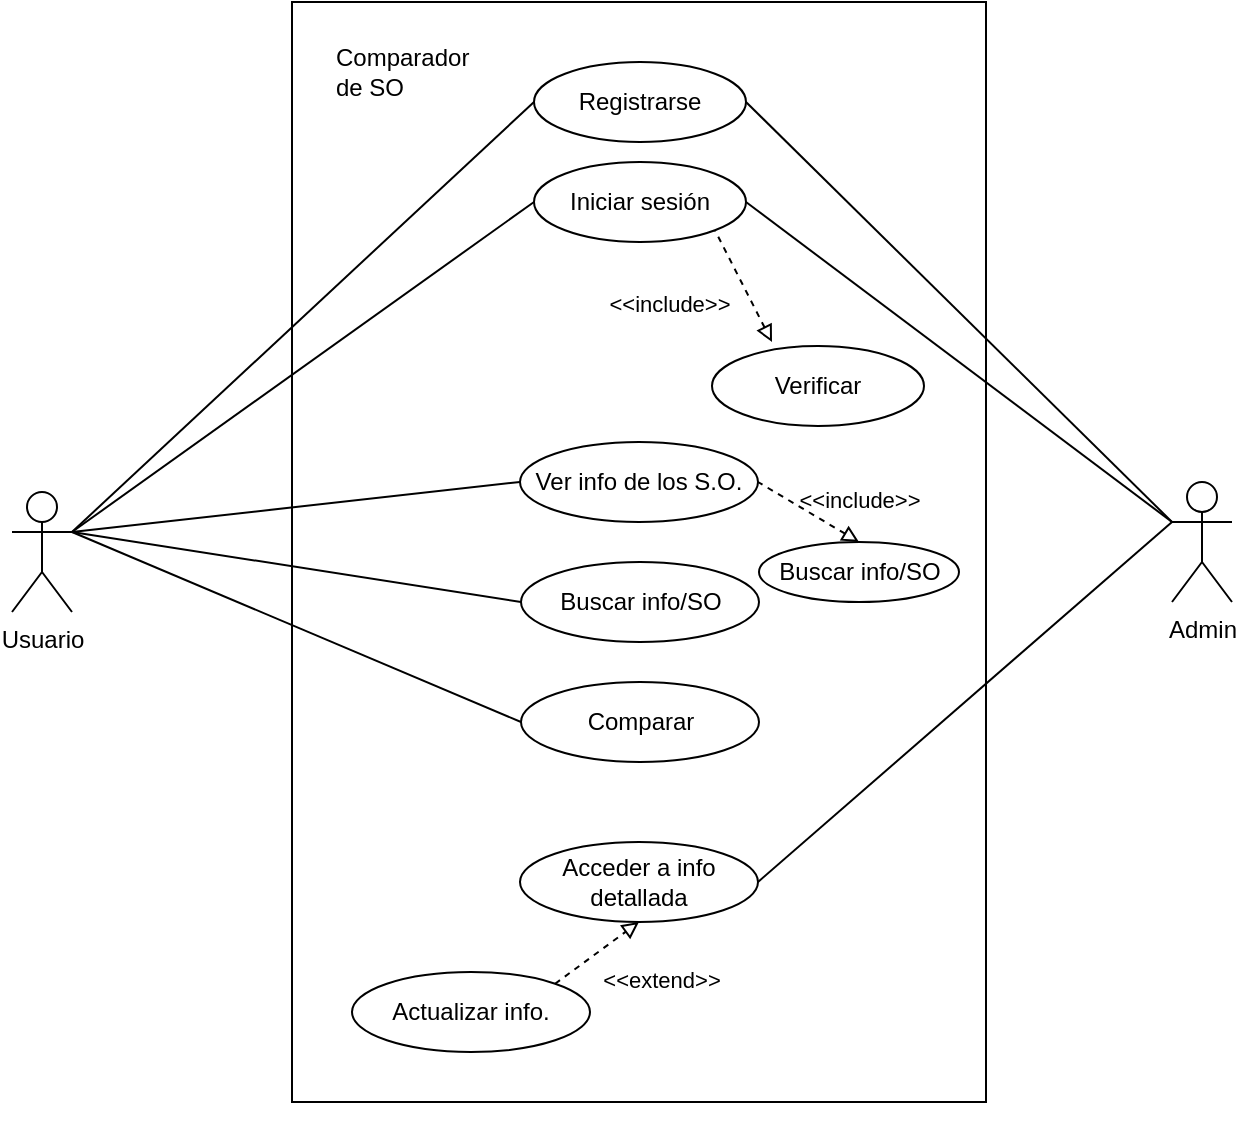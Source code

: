 <mxfile version="22.1.2" type="device">
  <diagram name="Página-1" id="Rm_gIMq0XX8-EzuN8y96">
    <mxGraphModel dx="1235" dy="731" grid="1" gridSize="10" guides="1" tooltips="1" connect="1" arrows="1" fold="1" page="1" pageScale="1" pageWidth="827" pageHeight="1169" math="0" shadow="0">
      <root>
        <mxCell id="0" />
        <mxCell id="1" parent="0" />
        <mxCell id="66sHnDau7XkFDi_1fmPg-25" value="" style="rounded=0;whiteSpace=wrap;html=1;" vertex="1" parent="1">
          <mxGeometry x="240" y="80" width="347" height="550" as="geometry" />
        </mxCell>
        <mxCell id="66sHnDau7XkFDi_1fmPg-2" value="Usuario" style="shape=umlActor;verticalLabelPosition=bottom;verticalAlign=top;html=1;outlineConnect=0;" vertex="1" parent="1">
          <mxGeometry x="100" y="325" width="30" height="60" as="geometry" />
        </mxCell>
        <mxCell id="66sHnDau7XkFDi_1fmPg-3" value="Admin" style="shape=umlActor;verticalLabelPosition=bottom;verticalAlign=top;html=1;outlineConnect=0;" vertex="1" parent="1">
          <mxGeometry x="680" y="320" width="30" height="60" as="geometry" />
        </mxCell>
        <mxCell id="66sHnDau7XkFDi_1fmPg-5" value="Registrarse" style="ellipse;whiteSpace=wrap;html=1;" vertex="1" parent="1">
          <mxGeometry x="361" y="110" width="106" height="40" as="geometry" />
        </mxCell>
        <mxCell id="66sHnDau7XkFDi_1fmPg-6" value="Iniciar sesión" style="ellipse;whiteSpace=wrap;html=1;" vertex="1" parent="1">
          <mxGeometry x="361" y="160" width="106" height="40" as="geometry" />
        </mxCell>
        <mxCell id="66sHnDau7XkFDi_1fmPg-7" value="Verificar" style="ellipse;whiteSpace=wrap;html=1;" vertex="1" parent="1">
          <mxGeometry x="450" y="252" width="106" height="40" as="geometry" />
        </mxCell>
        <mxCell id="66sHnDau7XkFDi_1fmPg-8" value="" style="endArrow=none;html=1;rounded=0;exitX=0;exitY=0.5;exitDx=0;exitDy=0;entryX=1;entryY=0.333;entryDx=0;entryDy=0;entryPerimeter=0;" edge="1" parent="1" source="66sHnDau7XkFDi_1fmPg-5" target="66sHnDau7XkFDi_1fmPg-2">
          <mxGeometry width="50" height="50" relative="1" as="geometry">
            <mxPoint x="460" y="350" as="sourcePoint" />
            <mxPoint x="510" y="300" as="targetPoint" />
          </mxGeometry>
        </mxCell>
        <mxCell id="66sHnDau7XkFDi_1fmPg-9" value="Comparador de SO" style="text;html=1;strokeColor=none;fillColor=none;align=left;verticalAlign=middle;whiteSpace=wrap;rounded=0;" vertex="1" parent="1">
          <mxGeometry x="260" y="100" width="60" height="30" as="geometry" />
        </mxCell>
        <mxCell id="66sHnDau7XkFDi_1fmPg-11" value="" style="endArrow=none;html=1;rounded=0;entryX=1;entryY=0.5;entryDx=0;entryDy=0;exitX=0;exitY=0.333;exitDx=0;exitDy=0;exitPerimeter=0;" edge="1" parent="1" source="66sHnDau7XkFDi_1fmPg-3" target="66sHnDau7XkFDi_1fmPg-5">
          <mxGeometry width="50" height="50" relative="1" as="geometry">
            <mxPoint x="460" y="350" as="sourcePoint" />
            <mxPoint x="510" y="300" as="targetPoint" />
          </mxGeometry>
        </mxCell>
        <mxCell id="66sHnDau7XkFDi_1fmPg-12" value="" style="endArrow=none;html=1;rounded=0;exitX=1;exitY=0.333;exitDx=0;exitDy=0;exitPerimeter=0;entryX=0;entryY=0.5;entryDx=0;entryDy=0;" edge="1" parent="1" source="66sHnDau7XkFDi_1fmPg-2" target="66sHnDau7XkFDi_1fmPg-6">
          <mxGeometry width="50" height="50" relative="1" as="geometry">
            <mxPoint x="190" y="280" as="sourcePoint" />
            <mxPoint x="240" y="230" as="targetPoint" />
          </mxGeometry>
        </mxCell>
        <mxCell id="66sHnDau7XkFDi_1fmPg-13" value="" style="endArrow=none;html=1;rounded=0;entryX=1;entryY=0.5;entryDx=0;entryDy=0;exitX=0;exitY=0.333;exitDx=0;exitDy=0;exitPerimeter=0;" edge="1" parent="1" source="66sHnDau7XkFDi_1fmPg-3" target="66sHnDau7XkFDi_1fmPg-6">
          <mxGeometry width="50" height="50" relative="1" as="geometry">
            <mxPoint x="660" y="240" as="sourcePoint" />
            <mxPoint x="710" y="190" as="targetPoint" />
          </mxGeometry>
        </mxCell>
        <mxCell id="66sHnDau7XkFDi_1fmPg-14" value="" style="endArrow=none;dashed=1;html=1;rounded=0;entryX=1;entryY=1;entryDx=0;entryDy=0;endFill=0;startArrow=block;startFill=0;" edge="1" parent="1" target="66sHnDau7XkFDi_1fmPg-6">
          <mxGeometry width="50" height="50" relative="1" as="geometry">
            <mxPoint x="480" y="250" as="sourcePoint" />
            <mxPoint x="530" y="200" as="targetPoint" />
          </mxGeometry>
        </mxCell>
        <mxCell id="66sHnDau7XkFDi_1fmPg-15" value="&amp;lt;&amp;lt;include&amp;gt;&amp;gt;" style="text;html=1;strokeColor=none;fillColor=none;align=center;verticalAlign=middle;whiteSpace=wrap;rounded=0;fontSize=11;" vertex="1" parent="1">
          <mxGeometry x="414" y="222" width="30" height="18" as="geometry" />
        </mxCell>
        <mxCell id="66sHnDau7XkFDi_1fmPg-23" value="" style="endArrow=none;html=1;rounded=0;entryX=0;entryY=0.5;entryDx=0;entryDy=0;exitX=1;exitY=0.333;exitDx=0;exitDy=0;exitPerimeter=0;" edge="1" parent="1" source="66sHnDau7XkFDi_1fmPg-2" target="66sHnDau7XkFDi_1fmPg-26">
          <mxGeometry width="50" height="50" relative="1" as="geometry">
            <mxPoint x="620" y="270" as="sourcePoint" />
            <mxPoint x="361" y="312" as="targetPoint" />
          </mxGeometry>
        </mxCell>
        <mxCell id="66sHnDau7XkFDi_1fmPg-26" value="Ver info de los S.O." style="ellipse;whiteSpace=wrap;html=1;" vertex="1" parent="1">
          <mxGeometry x="354" y="300" width="119" height="40" as="geometry" />
        </mxCell>
        <mxCell id="66sHnDau7XkFDi_1fmPg-27" value="Acceder a info detallada" style="ellipse;whiteSpace=wrap;html=1;" vertex="1" parent="1">
          <mxGeometry x="354" y="500" width="119" height="40" as="geometry" />
        </mxCell>
        <mxCell id="66sHnDau7XkFDi_1fmPg-28" value="" style="endArrow=none;html=1;rounded=0;entryX=1;entryY=0.5;entryDx=0;entryDy=0;exitX=0;exitY=0.333;exitDx=0;exitDy=0;exitPerimeter=0;" edge="1" parent="1" source="66sHnDau7XkFDi_1fmPg-3" target="66sHnDau7XkFDi_1fmPg-27">
          <mxGeometry width="50" height="50" relative="1" as="geometry">
            <mxPoint x="460" y="320" as="sourcePoint" />
            <mxPoint x="510" y="270" as="targetPoint" />
          </mxGeometry>
        </mxCell>
        <mxCell id="66sHnDau7XkFDi_1fmPg-29" value="Buscar info/SO" style="ellipse;whiteSpace=wrap;html=1;" vertex="1" parent="1">
          <mxGeometry x="354.5" y="360" width="119" height="40" as="geometry" />
        </mxCell>
        <mxCell id="66sHnDau7XkFDi_1fmPg-30" value="" style="endArrow=none;html=1;rounded=0;entryX=0;entryY=0.5;entryDx=0;entryDy=0;exitX=1;exitY=0.333;exitDx=0;exitDy=0;exitPerimeter=0;" edge="1" parent="1" source="66sHnDau7XkFDi_1fmPg-2" target="66sHnDau7XkFDi_1fmPg-29">
          <mxGeometry width="50" height="50" relative="1" as="geometry">
            <mxPoint x="140" y="240" as="sourcePoint" />
            <mxPoint x="360" y="300" as="targetPoint" />
          </mxGeometry>
        </mxCell>
        <mxCell id="66sHnDau7XkFDi_1fmPg-31" value="Comparar" style="ellipse;whiteSpace=wrap;html=1;" vertex="1" parent="1">
          <mxGeometry x="354.5" y="420" width="119" height="40" as="geometry" />
        </mxCell>
        <mxCell id="66sHnDau7XkFDi_1fmPg-32" value="" style="endArrow=none;html=1;rounded=0;exitX=1;exitY=0.333;exitDx=0;exitDy=0;exitPerimeter=0;entryX=0;entryY=0.5;entryDx=0;entryDy=0;" edge="1" parent="1" source="66sHnDau7XkFDi_1fmPg-2" target="66sHnDau7XkFDi_1fmPg-31">
          <mxGeometry width="50" height="50" relative="1" as="geometry">
            <mxPoint x="460" y="380" as="sourcePoint" />
            <mxPoint x="510" y="330" as="targetPoint" />
          </mxGeometry>
        </mxCell>
        <mxCell id="66sHnDau7XkFDi_1fmPg-33" style="edgeStyle=orthogonalEdgeStyle;rounded=0;orthogonalLoop=1;jettySize=auto;html=1;exitX=0.5;exitY=1;exitDx=0;exitDy=0;" edge="1" parent="1" source="66sHnDau7XkFDi_1fmPg-25" target="66sHnDau7XkFDi_1fmPg-25">
          <mxGeometry relative="1" as="geometry" />
        </mxCell>
        <mxCell id="66sHnDau7XkFDi_1fmPg-34" value="Actualizar info." style="ellipse;whiteSpace=wrap;html=1;" vertex="1" parent="1">
          <mxGeometry x="270" y="565" width="119" height="40" as="geometry" />
        </mxCell>
        <mxCell id="66sHnDau7XkFDi_1fmPg-38" value="" style="endArrow=block;dashed=1;html=1;strokeWidth=1;rounded=0;exitX=1;exitY=0;exitDx=0;exitDy=0;entryX=0.5;entryY=1;entryDx=0;entryDy=0;endFill=0;" edge="1" parent="1" source="66sHnDau7XkFDi_1fmPg-34" target="66sHnDau7XkFDi_1fmPg-27">
          <mxGeometry width="50" height="50" relative="1" as="geometry">
            <mxPoint x="350" y="420" as="sourcePoint" />
            <mxPoint x="400" y="370" as="targetPoint" />
          </mxGeometry>
        </mxCell>
        <mxCell id="66sHnDau7XkFDi_1fmPg-39" value="&amp;lt;&amp;lt;extend&amp;gt;&amp;gt;" style="text;html=1;strokeColor=none;fillColor=none;align=center;verticalAlign=middle;whiteSpace=wrap;rounded=0;fontSize=11;" vertex="1" parent="1">
          <mxGeometry x="410" y="560" width="30" height="18" as="geometry" />
        </mxCell>
        <mxCell id="66sHnDau7XkFDi_1fmPg-42" value="Buscar info/SO" style="ellipse;whiteSpace=wrap;html=1;" vertex="1" parent="1">
          <mxGeometry x="473.5" y="350" width="100" height="30" as="geometry" />
        </mxCell>
        <mxCell id="66sHnDau7XkFDi_1fmPg-43" value="" style="endArrow=none;dashed=1;html=1;rounded=0;entryX=1;entryY=0.5;entryDx=0;entryDy=0;endFill=0;startArrow=block;startFill=0;exitX=0.5;exitY=0;exitDx=0;exitDy=0;" edge="1" parent="1" source="66sHnDau7XkFDi_1fmPg-42" target="66sHnDau7XkFDi_1fmPg-26">
          <mxGeometry width="50" height="50" relative="1" as="geometry">
            <mxPoint x="490" y="260" as="sourcePoint" />
            <mxPoint x="461" y="204" as="targetPoint" />
          </mxGeometry>
        </mxCell>
        <mxCell id="66sHnDau7XkFDi_1fmPg-44" value="&amp;lt;&amp;lt;include&amp;gt;&amp;gt;" style="text;html=1;strokeColor=none;fillColor=none;align=center;verticalAlign=middle;whiteSpace=wrap;rounded=0;fontSize=11;" vertex="1" parent="1">
          <mxGeometry x="508.5" y="320" width="30" height="18" as="geometry" />
        </mxCell>
      </root>
    </mxGraphModel>
  </diagram>
</mxfile>
